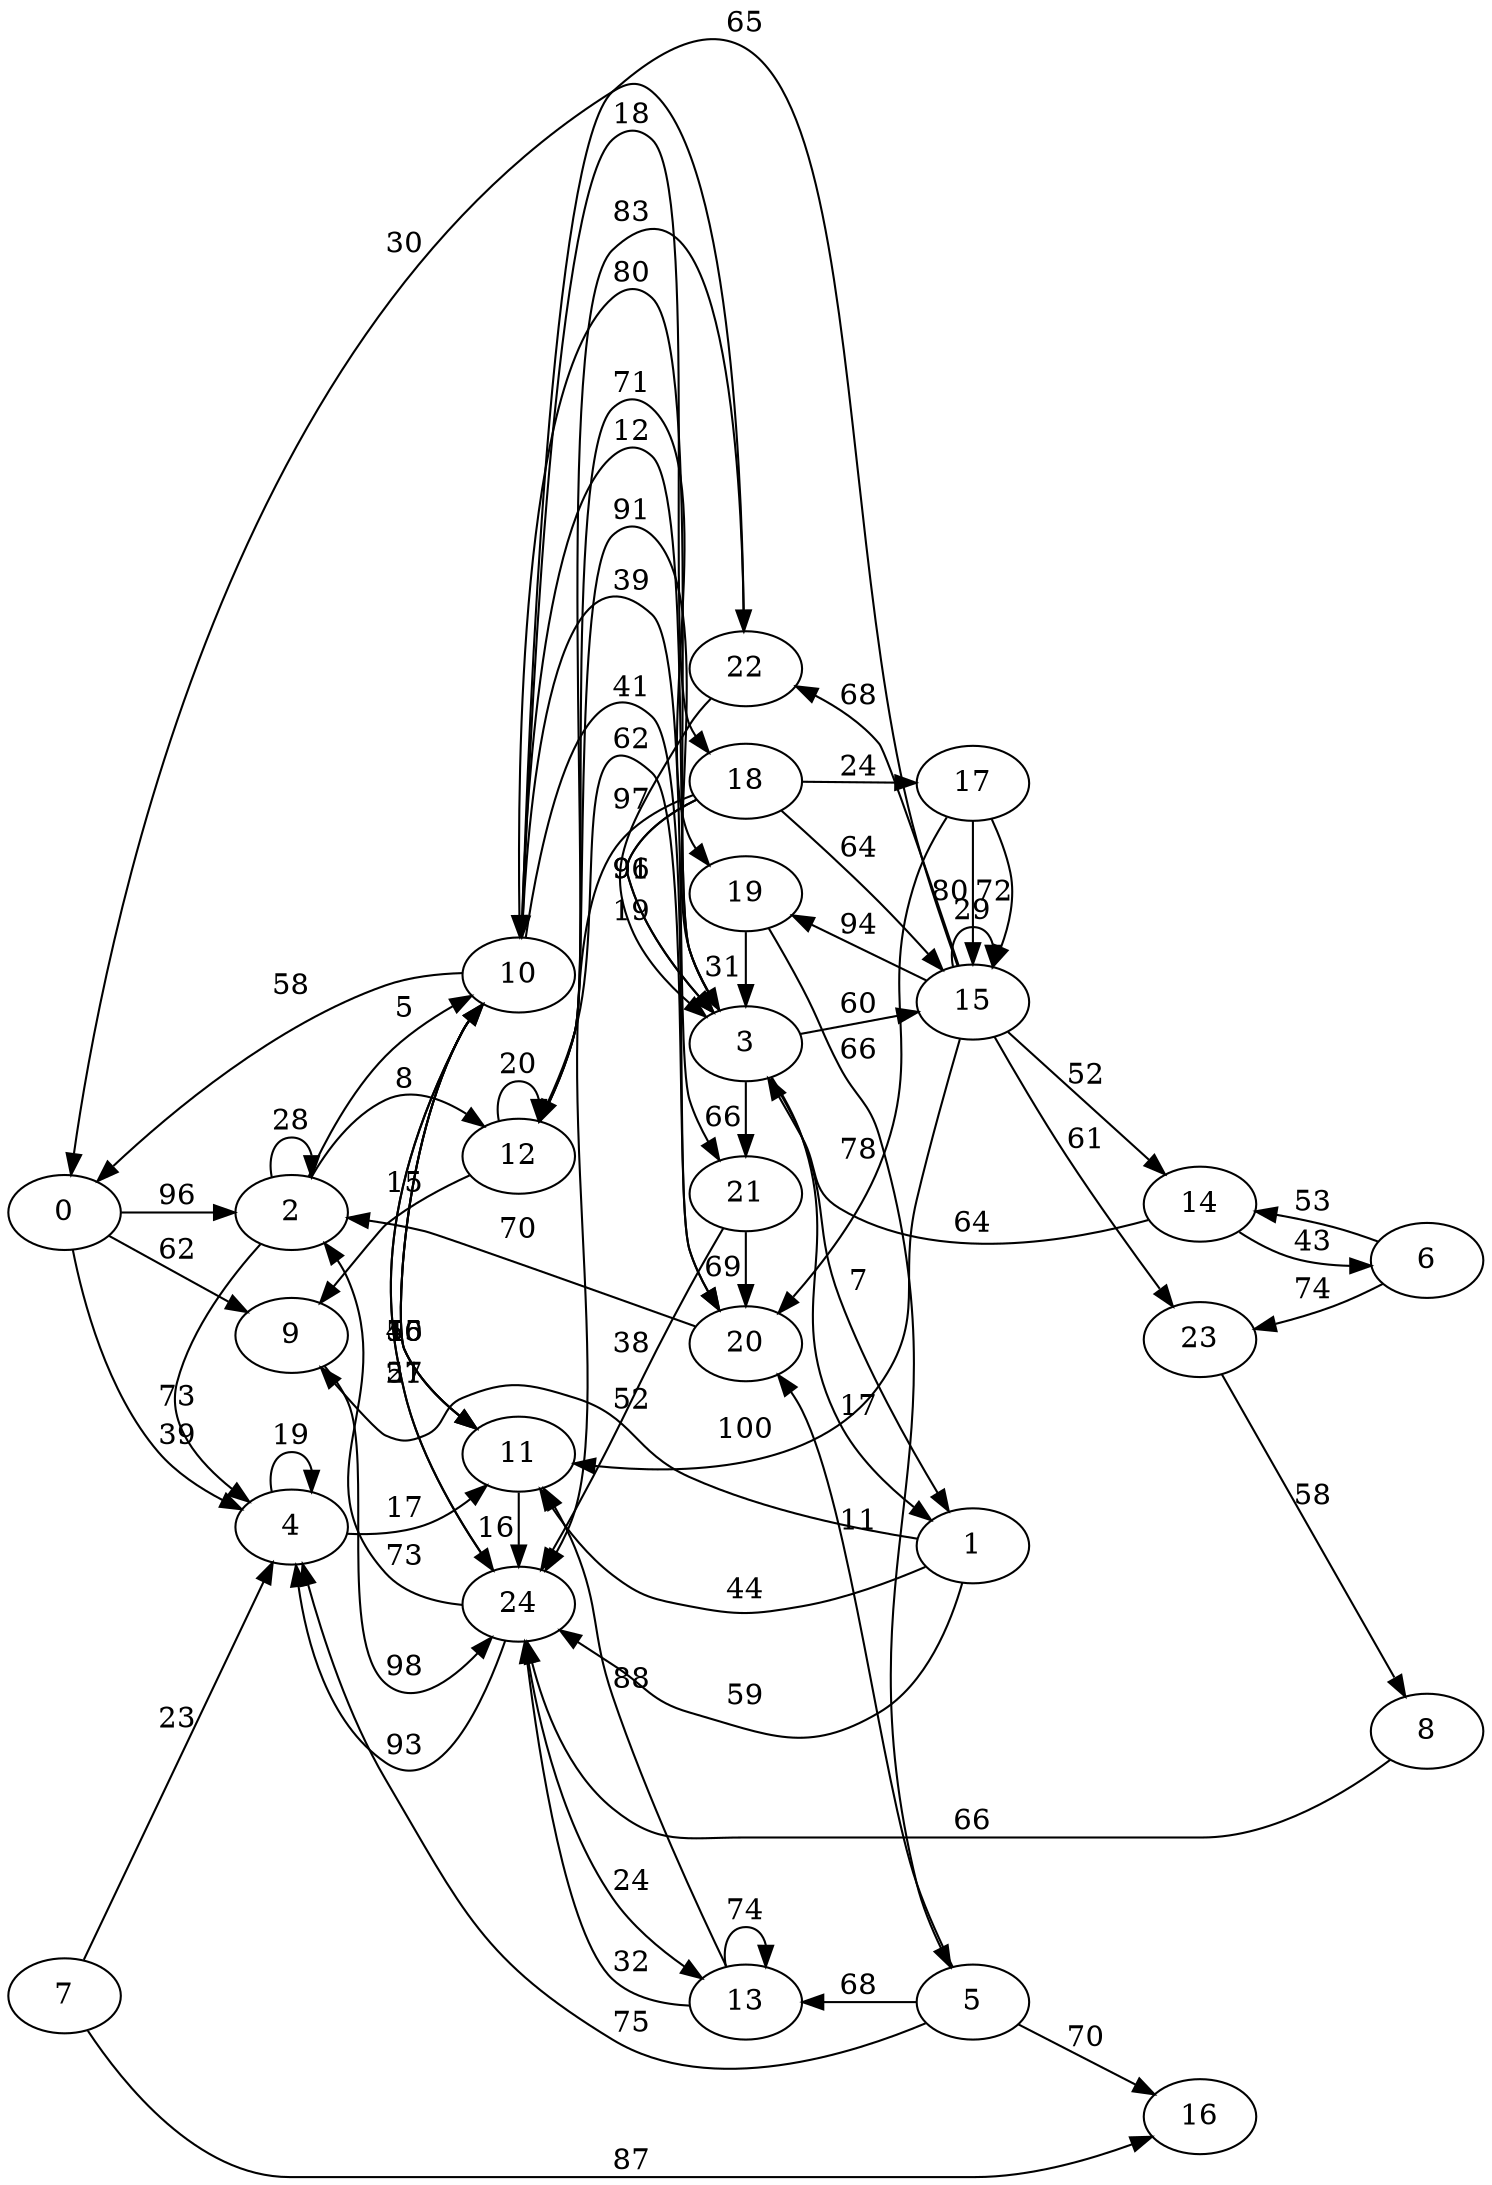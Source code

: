 digraph G {
ranksep = "equally";
rankdir = LR;
{rank = same; 0; };
{rank = same; 9; 4; 2; };
{rank = same; 24; 11; 12; 10; };
{rank = same; 13; 19; 20; 22; 3; 18; 21; };
{rank = same; 5; 1; 15; 17; };
{rank = same; 16; 23; 14; };
{rank = same; 8; 6; };
{rank = same; };
{rank = same; 7; };
{rank = same; };
0->9[label="62"];
0->4[label="39"];
0->2[label="96"];
9->24[label="98"];
4->11[label="17"];
4->4[label="19"];
2->2[label="28"];
2->12[label="8"];
2->10[label="5"];
2->4[label="73"];
24->4[label="93"];
24->13[label="24"];
24->2[label="73"];
24->10[label="27"];
11->10[label="15"];
11->24[label="16"];
12->19[label="71"];
12->20[label="62"];
12->12[label="20"];
12->9[label="15"];
12->22[label="83"];
10->11[label="40"];
10->0[label="58"];
10->3[label="12"];
10->24[label="51"];
10->20[label="41"];
10->18[label="18"];
10->21[label="39"];
10->11[label="56"];
13->11[label="88"];
13->13[label="74"];
13->24[label="32"];
19->3[label="31"];
19->5[label="66"];
20->2[label="70"];
22->3[label="19"];
22->0[label="30"];
3->10[label="80"];
3->1[label="7"];
3->12[label="91"];
3->21[label="66"];
3->1[label="17"];
3->15[label="60"];
18->3[label="91"];
18->3[label="96"];
18->24[label="97"];
18->17[label="24"];
18->15[label="64"];
21->20[label="69"];
21->24[label="38"];
5->4[label="75"];
5->16[label="70"];
5->20[label="11"];
5->13[label="68"];
1->24[label="59"];
1->11[label="44"];
1->9[label="52"];
15->15[label="29"];
15->19[label="94"];
15->11[label="100"];
15->23[label="61"];
15->10[label="65"];
15->22[label="68"];
15->14[label="52"];
17->15[label="80"];
17->15[label="72"];
17->20[label="78"];
16
23->8[label="58"];
14->6[label="43"];
14->3[label="64"];
8->24[label="66"];
6->23[label="74"];
6->14[label="53"];
7->4[label="23"];
7->16[label="87"];
}
